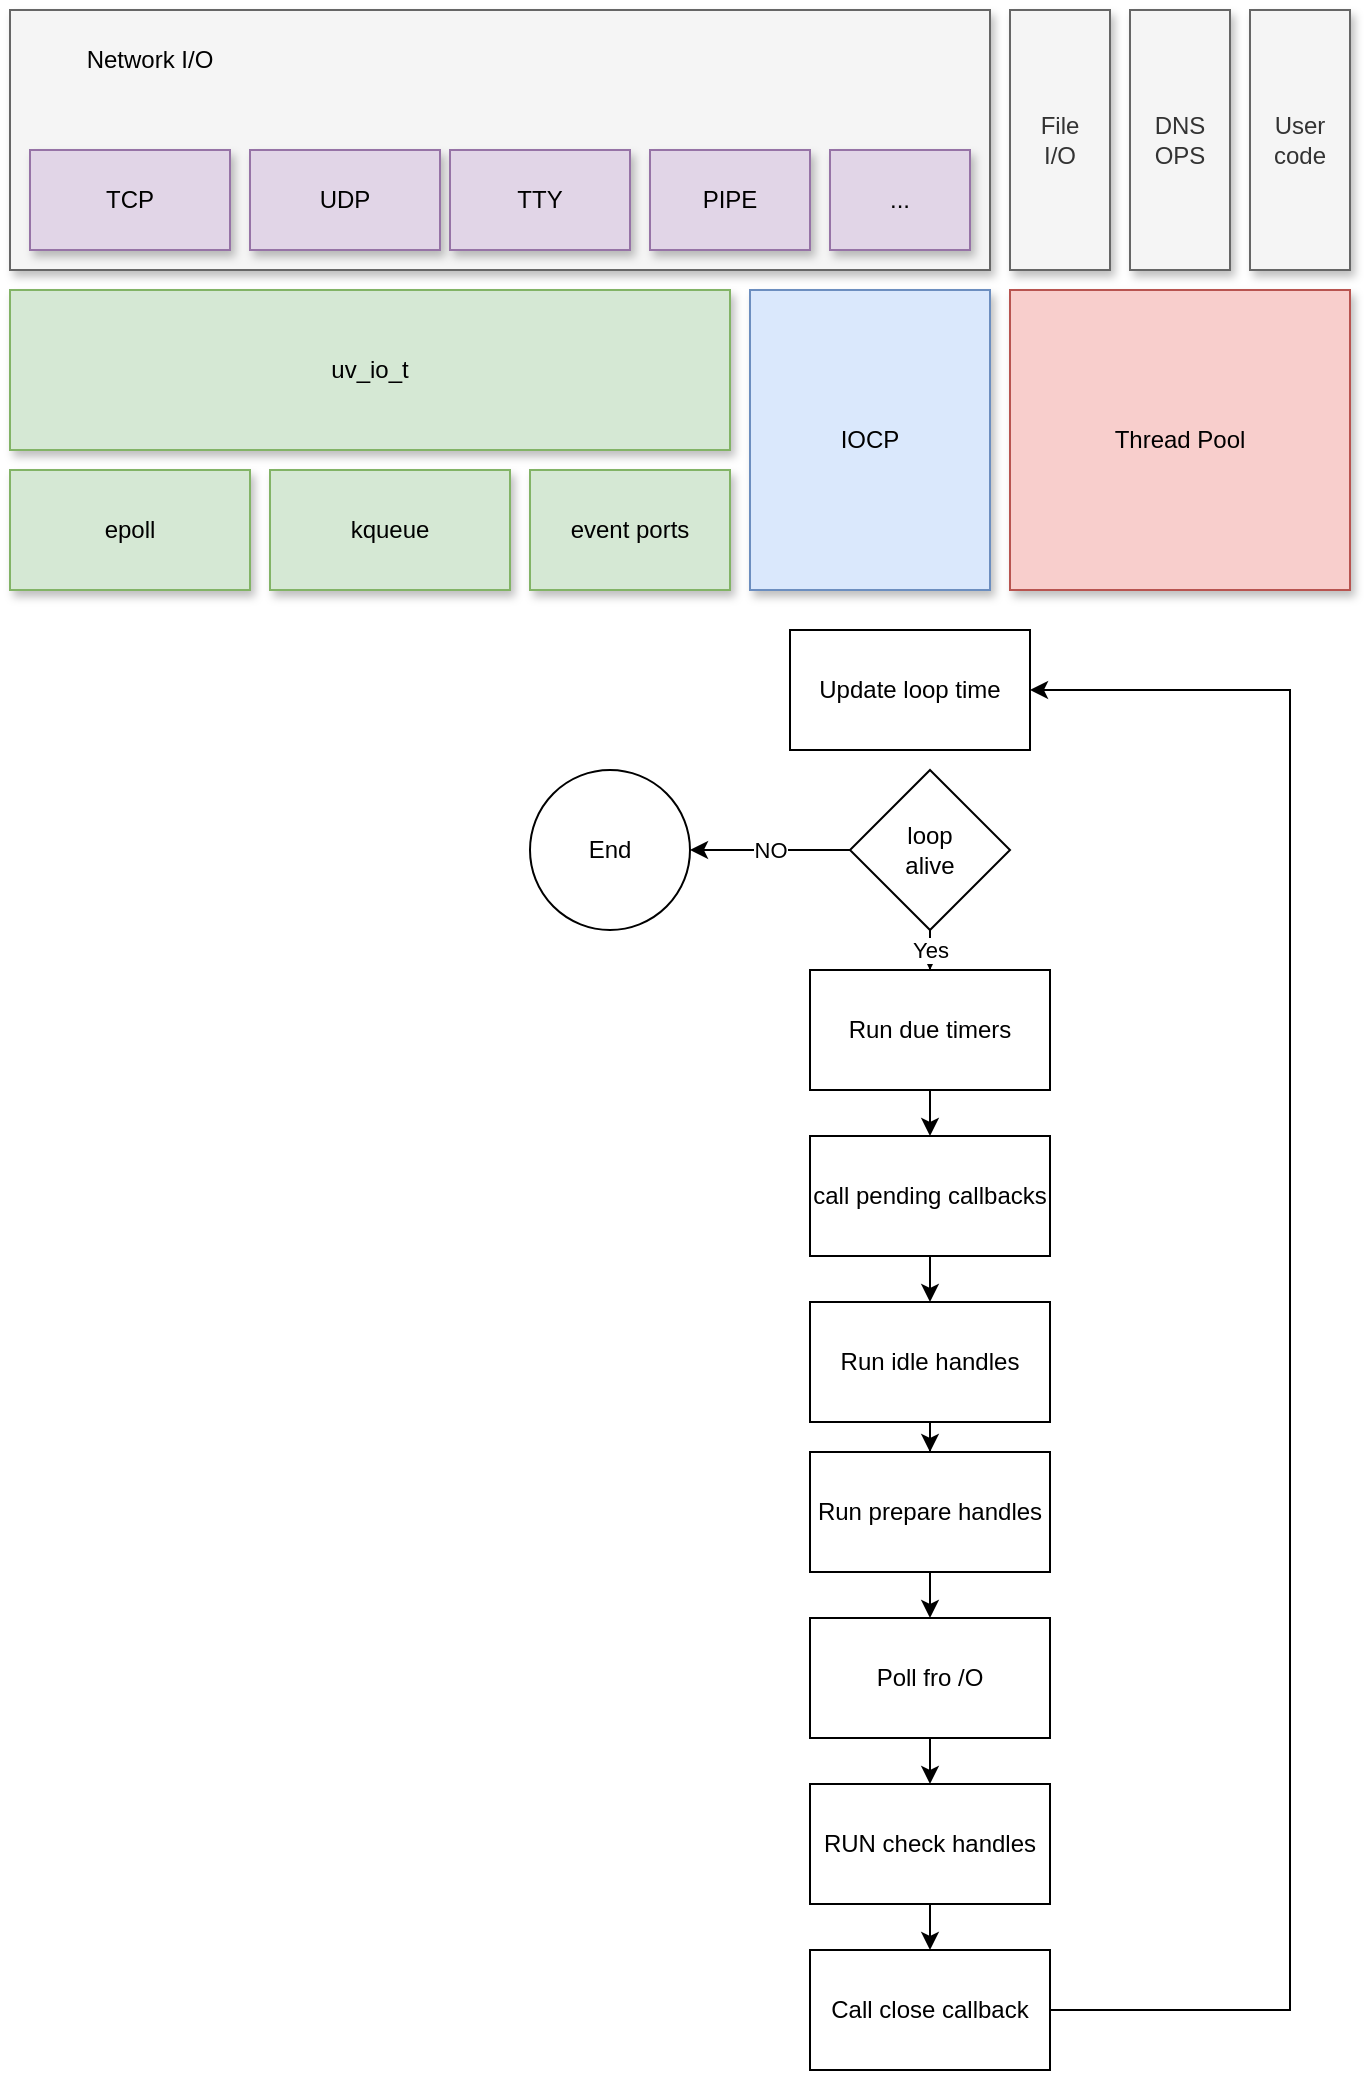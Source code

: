 <mxfile version="20.2.8" type="github">
  <diagram id="A5EcapQazWDrC6lMPYuF" name="Page-1">
    <mxGraphModel dx="938" dy="1420" grid="1" gridSize="10" guides="1" tooltips="1" connect="1" arrows="1" fold="1" page="1" pageScale="1" pageWidth="850" pageHeight="1100" math="0" shadow="0">
      <root>
        <mxCell id="0" />
        <mxCell id="1" parent="0" />
        <mxCell id="0TIiTJe28hTRKYqeb0QN-20" value="" style="group;shadow=1;" parent="1" vertex="1" connectable="0">
          <mxGeometry x="70" y="30" width="670" height="290" as="geometry" />
        </mxCell>
        <mxCell id="0TIiTJe28hTRKYqeb0QN-14" value="" style="rounded=0;whiteSpace=wrap;html=1;fillColor=#f5f5f5;fontColor=#333333;strokeColor=#666666;shadow=1;" parent="0TIiTJe28hTRKYqeb0QN-20" vertex="1">
          <mxGeometry width="490" height="130" as="geometry" />
        </mxCell>
        <mxCell id="0TIiTJe28hTRKYqeb0QN-1" value="TCP" style="rounded=0;whiteSpace=wrap;html=1;fillColor=#e1d5e7;strokeColor=#9673a6;shadow=1;" parent="0TIiTJe28hTRKYqeb0QN-20" vertex="1">
          <mxGeometry x="10" y="70" width="100" height="50" as="geometry" />
        </mxCell>
        <mxCell id="0TIiTJe28hTRKYqeb0QN-2" value="UDP" style="rounded=0;whiteSpace=wrap;html=1;fillColor=#e1d5e7;strokeColor=#9673a6;shadow=1;" parent="0TIiTJe28hTRKYqeb0QN-20" vertex="1">
          <mxGeometry x="120" y="70" width="95" height="50" as="geometry" />
        </mxCell>
        <mxCell id="0TIiTJe28hTRKYqeb0QN-3" value="TTY" style="rounded=0;whiteSpace=wrap;html=1;fillColor=#e1d5e7;strokeColor=#9673a6;shadow=1;" parent="0TIiTJe28hTRKYqeb0QN-20" vertex="1">
          <mxGeometry x="220" y="70" width="90" height="50" as="geometry" />
        </mxCell>
        <mxCell id="0TIiTJe28hTRKYqeb0QN-4" value="PIPE" style="rounded=0;whiteSpace=wrap;html=1;fillColor=#e1d5e7;strokeColor=#9673a6;shadow=1;" parent="0TIiTJe28hTRKYqeb0QN-20" vertex="1">
          <mxGeometry x="320" y="70" width="80" height="50" as="geometry" />
        </mxCell>
        <mxCell id="0TIiTJe28hTRKYqeb0QN-5" value="uv_io_t" style="rounded=0;whiteSpace=wrap;html=1;fillColor=#d5e8d4;strokeColor=#82b366;shadow=1;" parent="0TIiTJe28hTRKYqeb0QN-20" vertex="1">
          <mxGeometry y="140" width="360" height="80" as="geometry" />
        </mxCell>
        <mxCell id="0TIiTJe28hTRKYqeb0QN-6" value="epoll" style="rounded=0;whiteSpace=wrap;html=1;fillColor=#d5e8d4;strokeColor=#82b366;shadow=1;" parent="0TIiTJe28hTRKYqeb0QN-20" vertex="1">
          <mxGeometry y="230" width="120" height="60" as="geometry" />
        </mxCell>
        <mxCell id="0TIiTJe28hTRKYqeb0QN-7" value="kqueue" style="rounded=0;whiteSpace=wrap;html=1;fillColor=#d5e8d4;strokeColor=#82b366;shadow=1;" parent="0TIiTJe28hTRKYqeb0QN-20" vertex="1">
          <mxGeometry x="130" y="230" width="120" height="60" as="geometry" />
        </mxCell>
        <mxCell id="0TIiTJe28hTRKYqeb0QN-8" value="event ports" style="rounded=0;whiteSpace=wrap;html=1;fillColor=#d5e8d4;strokeColor=#82b366;shadow=1;" parent="0TIiTJe28hTRKYqeb0QN-20" vertex="1">
          <mxGeometry x="260" y="230" width="100" height="60" as="geometry" />
        </mxCell>
        <mxCell id="0TIiTJe28hTRKYqeb0QN-9" value="IOCP" style="rounded=0;whiteSpace=wrap;html=1;fillColor=#dae8fc;strokeColor=#6c8ebf;shadow=1;" parent="0TIiTJe28hTRKYqeb0QN-20" vertex="1">
          <mxGeometry x="370" y="140" width="120" height="150" as="geometry" />
        </mxCell>
        <mxCell id="0TIiTJe28hTRKYqeb0QN-11" value="..." style="rounded=0;whiteSpace=wrap;html=1;fillColor=#e1d5e7;strokeColor=#9673a6;shadow=1;" parent="0TIiTJe28hTRKYqeb0QN-20" vertex="1">
          <mxGeometry x="410" y="70" width="70" height="50" as="geometry" />
        </mxCell>
        <mxCell id="0TIiTJe28hTRKYqeb0QN-12" value="File&lt;br&gt;I/O" style="rounded=0;whiteSpace=wrap;html=1;fillColor=#f5f5f5;fontColor=#333333;strokeColor=#666666;shadow=1;" parent="0TIiTJe28hTRKYqeb0QN-20" vertex="1">
          <mxGeometry x="500" width="50" height="130" as="geometry" />
        </mxCell>
        <mxCell id="0TIiTJe28hTRKYqeb0QN-15" value="Network I/O" style="text;html=1;strokeColor=none;fillColor=none;align=center;verticalAlign=middle;whiteSpace=wrap;rounded=0;shadow=1;" parent="0TIiTJe28hTRKYqeb0QN-20" vertex="1">
          <mxGeometry x="20" y="10" width="100" height="30" as="geometry" />
        </mxCell>
        <mxCell id="0TIiTJe28hTRKYqeb0QN-17" value="DNS&lt;br&gt;OPS" style="rounded=0;whiteSpace=wrap;html=1;fillColor=#f5f5f5;fontColor=#333333;strokeColor=#666666;shadow=1;" parent="0TIiTJe28hTRKYqeb0QN-20" vertex="1">
          <mxGeometry x="560" width="50" height="130" as="geometry" />
        </mxCell>
        <mxCell id="0TIiTJe28hTRKYqeb0QN-18" value="User&lt;br&gt;code" style="rounded=0;whiteSpace=wrap;html=1;fillColor=#f5f5f5;fontColor=#333333;strokeColor=#666666;shadow=1;" parent="0TIiTJe28hTRKYqeb0QN-20" vertex="1">
          <mxGeometry x="620" width="50" height="130" as="geometry" />
        </mxCell>
        <mxCell id="0TIiTJe28hTRKYqeb0QN-19" value="Thread Pool" style="rounded=0;whiteSpace=wrap;html=1;fillColor=#f8cecc;strokeColor=#b85450;shadow=1;" parent="0TIiTJe28hTRKYqeb0QN-20" vertex="1">
          <mxGeometry x="500" y="140" width="170" height="150" as="geometry" />
        </mxCell>
        <mxCell id="QF31q-Nvl_VTNzxN30bN-1" value="Update loop time" style="whiteSpace=wrap;html=1;" vertex="1" parent="1">
          <mxGeometry x="460" y="340" width="120" height="60" as="geometry" />
        </mxCell>
        <mxCell id="QF31q-Nvl_VTNzxN30bN-6" value="NO" style="edgeStyle=orthogonalEdgeStyle;rounded=0;orthogonalLoop=1;jettySize=auto;html=1;exitX=0;exitY=0.5;exitDx=0;exitDy=0;entryX=1;entryY=0.5;entryDx=0;entryDy=0;" edge="1" parent="1" source="QF31q-Nvl_VTNzxN30bN-2" target="QF31q-Nvl_VTNzxN30bN-4">
          <mxGeometry relative="1" as="geometry" />
        </mxCell>
        <mxCell id="QF31q-Nvl_VTNzxN30bN-8" value="Yes" style="edgeStyle=orthogonalEdgeStyle;rounded=0;orthogonalLoop=1;jettySize=auto;html=1;" edge="1" parent="1" source="QF31q-Nvl_VTNzxN30bN-2" target="QF31q-Nvl_VTNzxN30bN-7">
          <mxGeometry relative="1" as="geometry" />
        </mxCell>
        <mxCell id="QF31q-Nvl_VTNzxN30bN-2" value="loop&lt;br&gt;alive" style="rhombus;whiteSpace=wrap;html=1;" vertex="1" parent="1">
          <mxGeometry x="490" y="410" width="80" height="80" as="geometry" />
        </mxCell>
        <mxCell id="QF31q-Nvl_VTNzxN30bN-4" value="End" style="ellipse;whiteSpace=wrap;html=1;aspect=fixed;" vertex="1" parent="1">
          <mxGeometry x="330" y="410" width="80" height="80" as="geometry" />
        </mxCell>
        <mxCell id="QF31q-Nvl_VTNzxN30bN-10" value="" style="edgeStyle=orthogonalEdgeStyle;rounded=0;orthogonalLoop=1;jettySize=auto;html=1;" edge="1" parent="1" source="QF31q-Nvl_VTNzxN30bN-7" target="QF31q-Nvl_VTNzxN30bN-9">
          <mxGeometry relative="1" as="geometry" />
        </mxCell>
        <mxCell id="QF31q-Nvl_VTNzxN30bN-7" value="Run due timers" style="whiteSpace=wrap;html=1;" vertex="1" parent="1">
          <mxGeometry x="470" y="510" width="120" height="60" as="geometry" />
        </mxCell>
        <mxCell id="QF31q-Nvl_VTNzxN30bN-12" value="" style="edgeStyle=orthogonalEdgeStyle;rounded=0;orthogonalLoop=1;jettySize=auto;html=1;" edge="1" parent="1" source="QF31q-Nvl_VTNzxN30bN-9" target="QF31q-Nvl_VTNzxN30bN-11">
          <mxGeometry relative="1" as="geometry" />
        </mxCell>
        <mxCell id="QF31q-Nvl_VTNzxN30bN-9" value="call pending callbacks" style="whiteSpace=wrap;html=1;" vertex="1" parent="1">
          <mxGeometry x="470" y="593" width="120" height="60" as="geometry" />
        </mxCell>
        <mxCell id="QF31q-Nvl_VTNzxN30bN-14" value="" style="edgeStyle=orthogonalEdgeStyle;rounded=0;orthogonalLoop=1;jettySize=auto;html=1;" edge="1" parent="1" source="QF31q-Nvl_VTNzxN30bN-11" target="QF31q-Nvl_VTNzxN30bN-13">
          <mxGeometry relative="1" as="geometry" />
        </mxCell>
        <mxCell id="QF31q-Nvl_VTNzxN30bN-11" value="Run idle handles" style="whiteSpace=wrap;html=1;" vertex="1" parent="1">
          <mxGeometry x="470" y="676" width="120" height="60" as="geometry" />
        </mxCell>
        <mxCell id="QF31q-Nvl_VTNzxN30bN-16" value="" style="edgeStyle=orthogonalEdgeStyle;rounded=0;orthogonalLoop=1;jettySize=auto;html=1;" edge="1" parent="1" source="QF31q-Nvl_VTNzxN30bN-13" target="QF31q-Nvl_VTNzxN30bN-15">
          <mxGeometry relative="1" as="geometry" />
        </mxCell>
        <mxCell id="QF31q-Nvl_VTNzxN30bN-13" value="Run prepare handles" style="whiteSpace=wrap;html=1;" vertex="1" parent="1">
          <mxGeometry x="470" y="751" width="120" height="60" as="geometry" />
        </mxCell>
        <mxCell id="QF31q-Nvl_VTNzxN30bN-19" value="" style="edgeStyle=orthogonalEdgeStyle;rounded=0;orthogonalLoop=1;jettySize=auto;html=1;" edge="1" parent="1" source="QF31q-Nvl_VTNzxN30bN-15" target="QF31q-Nvl_VTNzxN30bN-18">
          <mxGeometry relative="1" as="geometry" />
        </mxCell>
        <mxCell id="QF31q-Nvl_VTNzxN30bN-15" value="Poll fro /O" style="whiteSpace=wrap;html=1;" vertex="1" parent="1">
          <mxGeometry x="470" y="834" width="120" height="60" as="geometry" />
        </mxCell>
        <mxCell id="QF31q-Nvl_VTNzxN30bN-21" value="" style="edgeStyle=orthogonalEdgeStyle;rounded=0;orthogonalLoop=1;jettySize=auto;html=1;" edge="1" parent="1" source="QF31q-Nvl_VTNzxN30bN-18" target="QF31q-Nvl_VTNzxN30bN-20">
          <mxGeometry relative="1" as="geometry" />
        </mxCell>
        <mxCell id="QF31q-Nvl_VTNzxN30bN-18" value="RUN check handles" style="whiteSpace=wrap;html=1;" vertex="1" parent="1">
          <mxGeometry x="470" y="917" width="120" height="60" as="geometry" />
        </mxCell>
        <mxCell id="QF31q-Nvl_VTNzxN30bN-22" style="edgeStyle=orthogonalEdgeStyle;rounded=0;orthogonalLoop=1;jettySize=auto;html=1;exitX=1;exitY=0.5;exitDx=0;exitDy=0;entryX=1;entryY=0.5;entryDx=0;entryDy=0;" edge="1" parent="1" source="QF31q-Nvl_VTNzxN30bN-20" target="QF31q-Nvl_VTNzxN30bN-1">
          <mxGeometry relative="1" as="geometry">
            <Array as="points">
              <mxPoint x="710" y="1030" />
              <mxPoint x="710" y="370" />
            </Array>
          </mxGeometry>
        </mxCell>
        <mxCell id="QF31q-Nvl_VTNzxN30bN-20" value="Call close callback" style="whiteSpace=wrap;html=1;" vertex="1" parent="1">
          <mxGeometry x="470" y="1000" width="120" height="60" as="geometry" />
        </mxCell>
      </root>
    </mxGraphModel>
  </diagram>
</mxfile>
